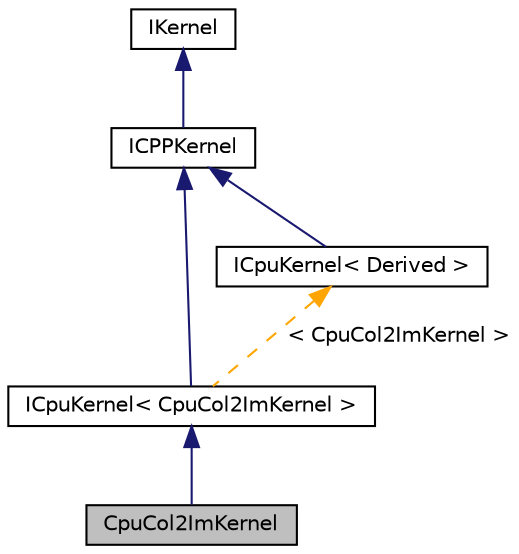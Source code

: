 digraph "CpuCol2ImKernel"
{
 // LATEX_PDF_SIZE
  edge [fontname="Helvetica",fontsize="10",labelfontname="Helvetica",labelfontsize="10"];
  node [fontname="Helvetica",fontsize="10",shape=record];
  Node1 [label="CpuCol2ImKernel",height=0.2,width=0.4,color="black", fillcolor="grey75", style="filled", fontcolor="black",tooltip="Kernel to perform col2im reshaping."];
  Node2 -> Node1 [dir="back",color="midnightblue",fontsize="10",style="solid",fontname="Helvetica"];
  Node2 [label="ICpuKernel\< CpuCol2ImKernel \>",height=0.2,width=0.4,color="black", fillcolor="white", style="filled",URL="$classarm__compute_1_1cpu_1_1_i_cpu_kernel.xhtml",tooltip=" "];
  Node3 -> Node2 [dir="back",color="midnightblue",fontsize="10",style="solid",fontname="Helvetica"];
  Node3 [label="ICPPKernel",height=0.2,width=0.4,color="black", fillcolor="white", style="filled",URL="$classarm__compute_1_1_i_c_p_p_kernel.xhtml",tooltip="Common interface for all kernels implemented in C++."];
  Node4 -> Node3 [dir="back",color="midnightblue",fontsize="10",style="solid",fontname="Helvetica"];
  Node4 [label="IKernel",height=0.2,width=0.4,color="black", fillcolor="white", style="filled",URL="$classarm__compute_1_1_i_kernel.xhtml",tooltip="Common information for all the kernels."];
  Node5 -> Node2 [dir="back",color="orange",fontsize="10",style="dashed",label=" \< CpuCol2ImKernel \>" ,fontname="Helvetica"];
  Node5 [label="ICpuKernel\< Derived \>",height=0.2,width=0.4,color="black", fillcolor="white", style="filled",URL="$classarm__compute_1_1cpu_1_1_i_cpu_kernel.xhtml",tooltip=" "];
  Node3 -> Node5 [dir="back",color="midnightblue",fontsize="10",style="solid",fontname="Helvetica"];
}

